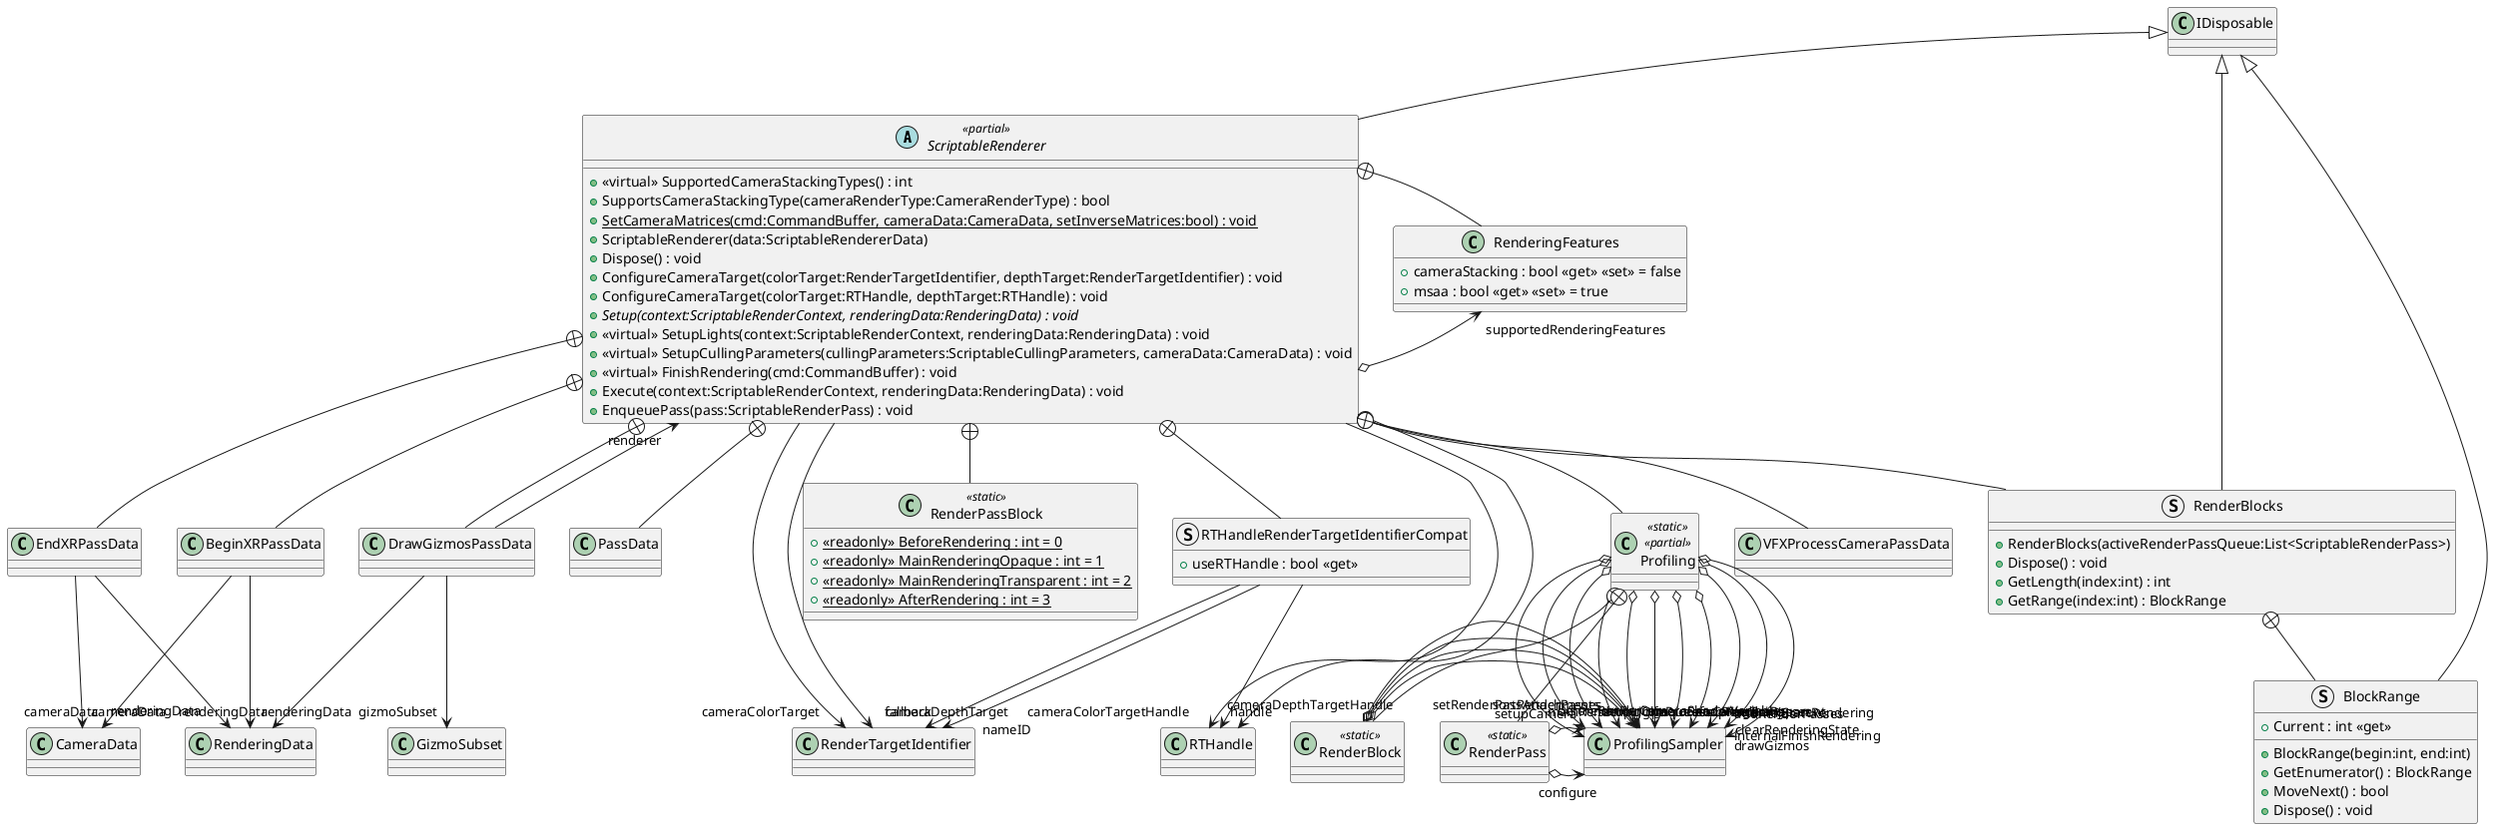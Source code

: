 @startuml
abstract class ScriptableRenderer <<partial>> {
    + <<virtual>> SupportedCameraStackingTypes() : int
    + SupportsCameraStackingType(cameraRenderType:CameraRenderType) : bool
    + {static} SetCameraMatrices(cmd:CommandBuffer, cameraData:CameraData, setInverseMatrices:bool) : void
    + ScriptableRenderer(data:ScriptableRendererData)
    + Dispose() : void
    + ConfigureCameraTarget(colorTarget:RenderTargetIdentifier, depthTarget:RenderTargetIdentifier) : void
    + ConfigureCameraTarget(colorTarget:RTHandle, depthTarget:RTHandle) : void
    + {abstract} Setup(context:ScriptableRenderContext, renderingData:RenderingData) : void
    + <<virtual>> SetupLights(context:ScriptableRenderContext, renderingData:RenderingData) : void
    + <<virtual>> SetupCullingParameters(cullingParameters:ScriptableCullingParameters, cameraData:CameraData) : void
    + <<virtual>> FinishRendering(cmd:CommandBuffer) : void
    + Execute(context:ScriptableRenderContext, renderingData:RenderingData) : void
    + EnqueuePass(pass:ScriptableRenderPass) : void
}
class Profiling <<static>> <<partial>> {
}
class RenderingFeatures {
    + cameraStacking : bool <<get>> <<set>> = false
    + msaa : bool <<get>> <<set>> = true
}
class RenderPassBlock <<static>> {
    + {static} <<readonly>> BeforeRendering : int = 0
    + {static} <<readonly>> MainRenderingOpaque : int = 1
    + {static} <<readonly>> MainRenderingTransparent : int = 2
    + {static} <<readonly>> AfterRendering : int = 3
}
struct RTHandleRenderTargetIdentifierCompat {
    + useRTHandle : bool <<get>>
}
class VFXProcessCameraPassData {
}
class DrawGizmosPassData {
}
class BeginXRPassData {
}
class EndXRPassData {
}
class PassData {
}
struct RenderBlocks {
    + RenderBlocks(activeRenderPassQueue:List<ScriptableRenderPass>)
    + Dispose() : void
    + GetLength(index:int) : int
    + GetRange(index:int) : BlockRange
}
class RenderBlock <<static>> {
}
class RenderPass <<static>> {
}
struct BlockRange {
    + BlockRange(begin:int, end:int)
    + GetEnumerator() : BlockRange
    + MoveNext() : bool
    + Current : int <<get>>
    + Dispose() : void
}
IDisposable <|-- ScriptableRenderer
ScriptableRenderer --> "cameraColorTarget" RenderTargetIdentifier
ScriptableRenderer --> "cameraColorTargetHandle" RTHandle
ScriptableRenderer --> "cameraDepthTarget" RenderTargetIdentifier
ScriptableRenderer --> "cameraDepthTargetHandle" RTHandle
ScriptableRenderer o-> "supportedRenderingFeatures" RenderingFeatures
ScriptableRenderer +-- Profiling
Profiling o-> "setPerCameraShaderVariables" ProfilingSampler
Profiling o-> "sortRenderPasses" ProfilingSampler
Profiling o-> "setupLights" ProfilingSampler
Profiling o-> "setupCamera" ProfilingSampler
Profiling o-> "vfxProcessCamera" ProfilingSampler
Profiling o-> "addRenderPasses" ProfilingSampler
Profiling o-> "setupRenderPasses" ProfilingSampler
Profiling o-> "clearRenderingState" ProfilingSampler
Profiling o-> "internalStartRendering" ProfilingSampler
Profiling o-> "internalFinishRendering" ProfilingSampler
Profiling o-> "drawGizmos" ProfilingSampler
ScriptableRenderer +-- RenderingFeatures
ScriptableRenderer +-- RenderPassBlock
ScriptableRenderer +-- RTHandleRenderTargetIdentifierCompat
RTHandleRenderTargetIdentifierCompat --> "handle" RTHandle
RTHandleRenderTargetIdentifierCompat --> "fallback" RenderTargetIdentifier
RTHandleRenderTargetIdentifierCompat --> "nameID" RenderTargetIdentifier
ScriptableRenderer +-- VFXProcessCameraPassData
ScriptableRenderer +-- DrawGizmosPassData
DrawGizmosPassData --> "renderingData" RenderingData
DrawGizmosPassData --> "renderer" ScriptableRenderer
DrawGizmosPassData --> "gizmoSubset" GizmoSubset
ScriptableRenderer +-- BeginXRPassData
BeginXRPassData --> "renderingData" RenderingData
BeginXRPassData --> "cameraData" CameraData
ScriptableRenderer +-- EndXRPassData
EndXRPassData --> "renderingData" RenderingData
EndXRPassData --> "cameraData" CameraData
ScriptableRenderer +-- PassData
ScriptableRenderer +-- RenderBlocks
IDisposable <|-- RenderBlocks
Profiling +-- RenderBlock
RenderBlock o-> "beforeRendering" ProfilingSampler
RenderBlock o-> "mainRenderingOpaque" ProfilingSampler
RenderBlock o-> "mainRenderingTransparent" ProfilingSampler
RenderBlock o-> "afterRendering" ProfilingSampler
Profiling +-- RenderPass
RenderPass o-> "configure" ProfilingSampler
RenderPass o-> "setRenderPassAttachments" ProfilingSampler
RenderBlocks +-- BlockRange
IDisposable <|-- BlockRange
@enduml
